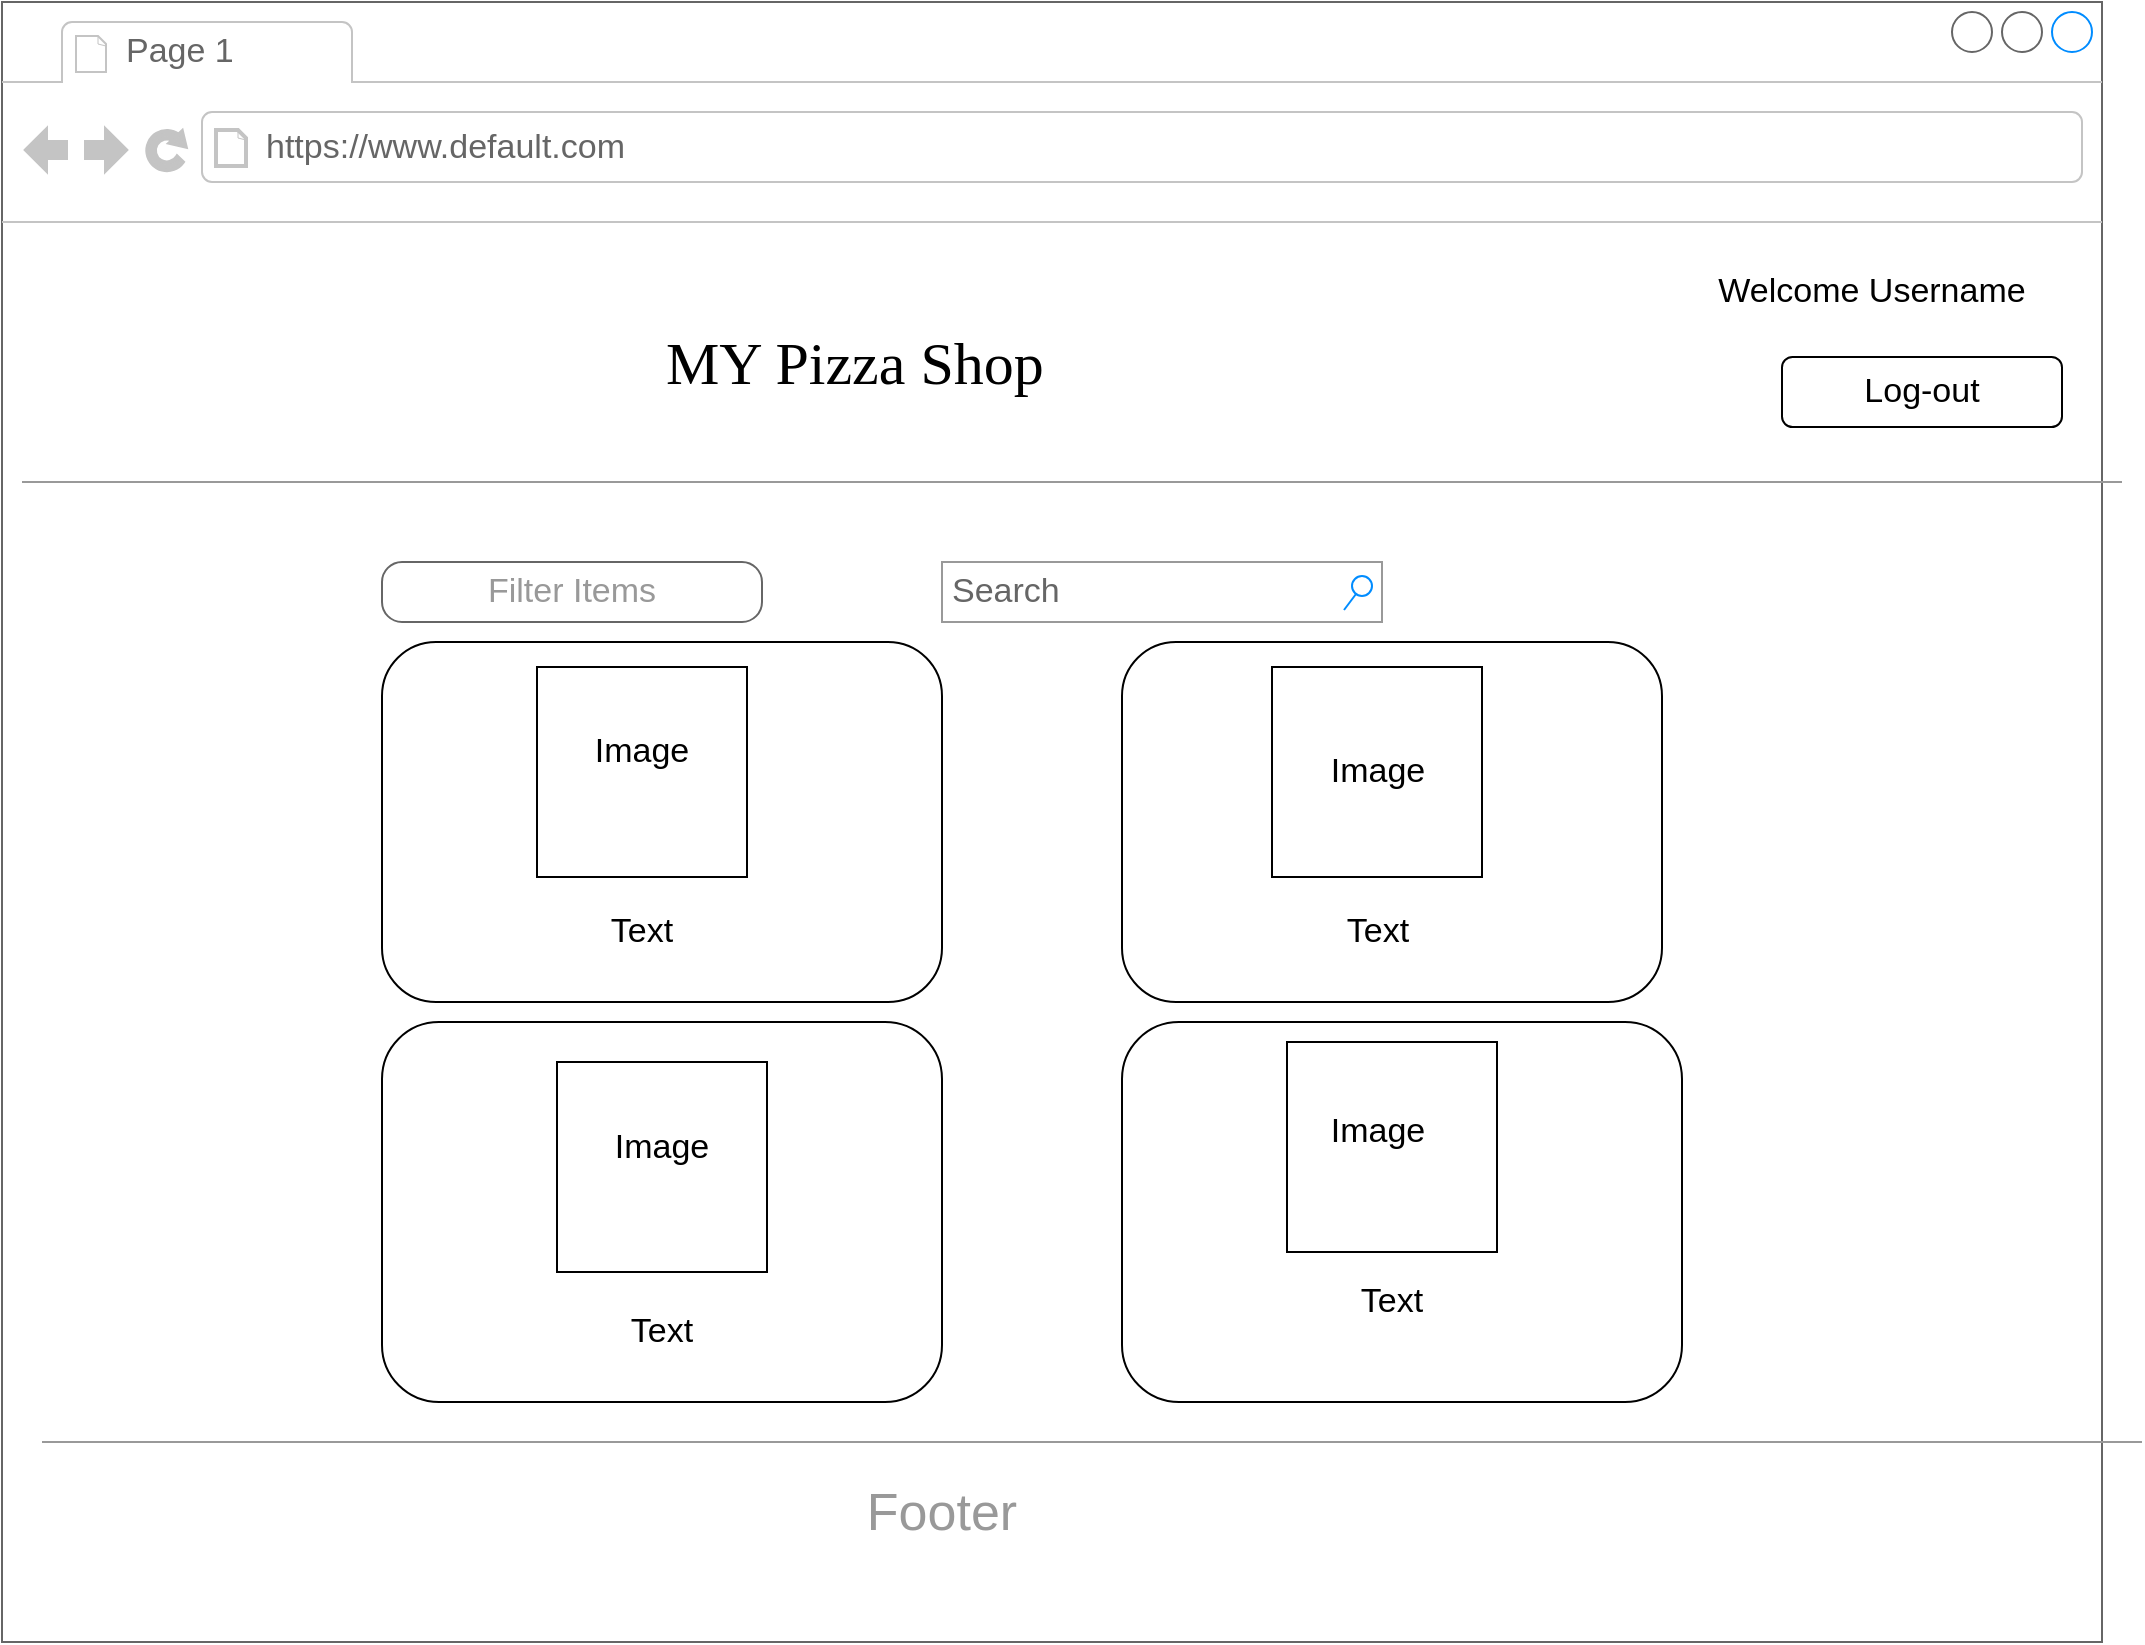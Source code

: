 <mxfile version="20.6.0" type="device"><diagram name="Page-1" id="2cc2dc42-3aac-f2a9-1cec-7a8b7cbee084"><mxGraphModel dx="-318" dy="482" grid="1" gridSize="10" guides="1" tooltips="1" connect="1" arrows="1" fold="1" page="1" pageScale="1" pageWidth="1100" pageHeight="850" background="none" math="0" shadow="0"><root><mxCell id="0"/><mxCell id="1" parent="0"/><mxCell id="7026571954dc6520-1" value="" style="strokeWidth=1;shadow=0;dashed=0;align=center;html=1;shape=mxgraph.mockup.containers.browserWindow;rSize=0;strokeColor=#666666;mainText=,;recursiveResize=0;rounded=0;labelBackgroundColor=none;fontFamily=Verdana;fontSize=12" parent="1" vertex="1"><mxGeometry x="1790" y="70" width="1050" height="820" as="geometry"/></mxCell><mxCell id="7026571954dc6520-2" value="Page 1" style="strokeWidth=1;shadow=0;dashed=0;align=center;html=1;shape=mxgraph.mockup.containers.anchor;fontSize=17;fontColor=#666666;align=left;" parent="7026571954dc6520-1" vertex="1"><mxGeometry x="60" y="12" width="110" height="26" as="geometry"/></mxCell><mxCell id="7026571954dc6520-3" value="https://www.default.com" style="strokeWidth=1;shadow=0;dashed=0;align=center;html=1;shape=mxgraph.mockup.containers.anchor;rSize=0;fontSize=17;fontColor=#666666;align=left;" parent="7026571954dc6520-1" vertex="1"><mxGeometry x="130" y="60" width="250" height="26" as="geometry"/></mxCell><mxCell id="7026571954dc6520-4" value="MY Pizza Shop" style="text;html=1;points=[];align=left;verticalAlign=top;spacingTop=-4;fontSize=30;fontFamily=Verdana" parent="7026571954dc6520-1" vertex="1"><mxGeometry x="330" y="160" width="340" height="50" as="geometry"/></mxCell><mxCell id="7026571954dc6520-14" value="Search" style="strokeWidth=1;shadow=0;dashed=0;align=center;html=1;shape=mxgraph.mockup.forms.searchBox;strokeColor=#999999;mainText=;strokeColor2=#008cff;fontColor=#666666;fontSize=17;align=left;spacingLeft=3;rounded=0;labelBackgroundColor=none;" parent="7026571954dc6520-1" vertex="1"><mxGeometry x="470" y="280" width="220" height="30" as="geometry"/></mxCell><mxCell id="7026571954dc6520-15" value="" style="verticalLabelPosition=bottom;shadow=0;dashed=0;align=center;html=1;verticalAlign=top;strokeWidth=1;shape=mxgraph.mockup.markup.line;strokeColor=#999999;rounded=0;labelBackgroundColor=none;fillColor=#ffffff;fontFamily=Verdana;fontSize=12;fontColor=#000000;" parent="7026571954dc6520-1" vertex="1"><mxGeometry x="10" y="230" width="1050" height="20" as="geometry"/></mxCell><mxCell id="7026571954dc6520-19" value="Filter Items" style="strokeWidth=1;shadow=0;dashed=0;align=center;html=1;shape=mxgraph.mockup.buttons.button;strokeColor=#666666;mainText=;buttonStyle=round;fontSize=17;fontStyle=0;fillColor=none;whiteSpace=wrap;rounded=0;labelBackgroundColor=none;fontColor=#999999;" parent="7026571954dc6520-1" vertex="1"><mxGeometry x="190" y="280" width="190" height="30" as="geometry"/></mxCell><mxCell id="7026571954dc6520-21" value="" style="verticalLabelPosition=bottom;shadow=0;dashed=0;align=center;html=1;verticalAlign=top;strokeWidth=1;shape=mxgraph.mockup.markup.line;strokeColor=#999999;rounded=0;labelBackgroundColor=none;fillColor=#ffffff;fontFamily=Verdana;fontSize=12;fontColor=#000000;" parent="7026571954dc6520-1" vertex="1"><mxGeometry x="20" y="710" width="1050" height="20" as="geometry"/></mxCell><mxCell id="XdrXnuQvbxu3idKPkUTi-1" value="Footer" style="text;html=1;strokeColor=none;fillColor=none;align=center;verticalAlign=middle;whiteSpace=wrap;rounded=0;fontColor=#999999;fontSize=26;" parent="7026571954dc6520-1" vertex="1"><mxGeometry x="440" y="740" width="60" height="30" as="geometry"/></mxCell><mxCell id="doqddIOwB9xL6jkThF_J-3" value="" style="rounded=1;whiteSpace=wrap;html=1;fontSize=26;fontColor=#999999;" vertex="1" parent="7026571954dc6520-1"><mxGeometry x="190" y="320" width="280" height="180" as="geometry"/></mxCell><mxCell id="doqddIOwB9xL6jkThF_J-4" value="" style="rounded=1;whiteSpace=wrap;html=1;fontSize=26;fontColor=#999999;" vertex="1" parent="7026571954dc6520-1"><mxGeometry x="190" y="510" width="280" height="190" as="geometry"/></mxCell><mxCell id="doqddIOwB9xL6jkThF_J-5" value="" style="rounded=1;whiteSpace=wrap;html=1;fontSize=26;fontColor=#999999;" vertex="1" parent="7026571954dc6520-1"><mxGeometry x="560" y="510" width="280" height="190" as="geometry"/></mxCell><mxCell id="doqddIOwB9xL6jkThF_J-6" value="" style="rounded=1;whiteSpace=wrap;html=1;fontSize=26;fontColor=#999999;" vertex="1" parent="7026571954dc6520-1"><mxGeometry x="560" y="320" width="270" height="180" as="geometry"/></mxCell><mxCell id="doqddIOwB9xL6jkThF_J-7" value="" style="whiteSpace=wrap;html=1;aspect=fixed;" vertex="1" parent="7026571954dc6520-1"><mxGeometry x="267.5" y="332.5" width="105" height="105" as="geometry"/></mxCell><mxCell id="doqddIOwB9xL6jkThF_J-8" value="" style="whiteSpace=wrap;html=1;aspect=fixed;" vertex="1" parent="7026571954dc6520-1"><mxGeometry x="635" y="332.5" width="105" height="105" as="geometry"/></mxCell><mxCell id="doqddIOwB9xL6jkThF_J-9" value="" style="whiteSpace=wrap;html=1;aspect=fixed;" vertex="1" parent="7026571954dc6520-1"><mxGeometry x="277.5" y="530" width="105" height="105" as="geometry"/></mxCell><mxCell id="doqddIOwB9xL6jkThF_J-10" value="" style="whiteSpace=wrap;html=1;aspect=fixed;" vertex="1" parent="7026571954dc6520-1"><mxGeometry x="642.5" y="520" width="105" height="105" as="geometry"/></mxCell><mxCell id="doqddIOwB9xL6jkThF_J-11" value="" style="rounded=1;whiteSpace=wrap;html=1;" vertex="1" parent="7026571954dc6520-1"><mxGeometry x="890" y="177.5" width="140" height="35" as="geometry"/></mxCell><mxCell id="doqddIOwB9xL6jkThF_J-12" value="Log-out" style="text;html=1;strokeColor=none;fillColor=none;align=center;verticalAlign=middle;whiteSpace=wrap;rounded=0;fontSize=17;" vertex="1" parent="7026571954dc6520-1"><mxGeometry x="930" y="180" width="60" height="30" as="geometry"/></mxCell><mxCell id="doqddIOwB9xL6jkThF_J-13" value="Image" style="text;html=1;strokeColor=none;fillColor=none;align=center;verticalAlign=middle;whiteSpace=wrap;rounded=0;fontSize=17;" vertex="1" parent="7026571954dc6520-1"><mxGeometry x="290" y="360" width="60" height="30" as="geometry"/></mxCell><mxCell id="doqddIOwB9xL6jkThF_J-14" value="Image" style="text;html=1;strokeColor=none;fillColor=none;align=center;verticalAlign=middle;whiteSpace=wrap;rounded=0;fontSize=17;" vertex="1" parent="7026571954dc6520-1"><mxGeometry x="657.5" y="370" width="60" height="30" as="geometry"/></mxCell><mxCell id="doqddIOwB9xL6jkThF_J-15" value="Image" style="text;html=1;strokeColor=none;fillColor=none;align=center;verticalAlign=middle;whiteSpace=wrap;rounded=0;fontSize=17;" vertex="1" parent="7026571954dc6520-1"><mxGeometry x="300" y="557.5" width="60" height="30" as="geometry"/></mxCell><mxCell id="doqddIOwB9xL6jkThF_J-16" value="Image" style="text;html=1;strokeColor=none;fillColor=none;align=center;verticalAlign=middle;whiteSpace=wrap;rounded=0;fontSize=17;" vertex="1" parent="7026571954dc6520-1"><mxGeometry x="657.5" y="550" width="60" height="30" as="geometry"/></mxCell><mxCell id="doqddIOwB9xL6jkThF_J-17" value="Text" style="text;html=1;strokeColor=none;fillColor=none;align=center;verticalAlign=middle;whiteSpace=wrap;rounded=0;fontSize=17;" vertex="1" parent="7026571954dc6520-1"><mxGeometry x="290" y="450" width="60" height="30" as="geometry"/></mxCell><mxCell id="doqddIOwB9xL6jkThF_J-18" value="Text" style="text;html=1;strokeColor=none;fillColor=none;align=center;verticalAlign=middle;whiteSpace=wrap;rounded=0;fontSize=17;" vertex="1" parent="7026571954dc6520-1"><mxGeometry x="657.5" y="450" width="60" height="30" as="geometry"/></mxCell><mxCell id="doqddIOwB9xL6jkThF_J-21" value="Text" style="text;html=1;strokeColor=none;fillColor=none;align=center;verticalAlign=middle;whiteSpace=wrap;rounded=0;fontSize=17;" vertex="1" parent="7026571954dc6520-1"><mxGeometry x="300" y="650" width="60" height="30" as="geometry"/></mxCell><mxCell id="doqddIOwB9xL6jkThF_J-22" value="Text" style="text;html=1;strokeColor=none;fillColor=none;align=center;verticalAlign=middle;whiteSpace=wrap;rounded=0;fontSize=17;" vertex="1" parent="7026571954dc6520-1"><mxGeometry x="665" y="635" width="60" height="30" as="geometry"/></mxCell><mxCell id="doqddIOwB9xL6jkThF_J-27" value="Welcome Username" style="text;html=1;strokeColor=none;fillColor=none;align=center;verticalAlign=middle;whiteSpace=wrap;rounded=0;fontSize=17;" vertex="1" parent="7026571954dc6520-1"><mxGeometry x="840" y="130" width="190" height="30" as="geometry"/></mxCell></root></mxGraphModel></diagram></mxfile>